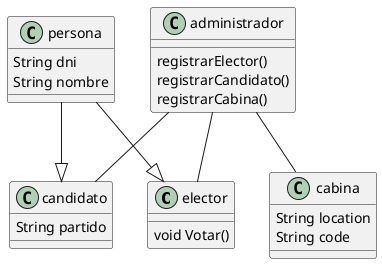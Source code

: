 @startuml

    class elector{
        void Votar()
    }

    class candidato{
        String partido
    }

    class cabina{
        String location
        String code
    }

    class administrador{
        registrarElector()
        registrarCandidato()
        registrarCabina()
    }

    class persona{
        String dni
        String nombre
    }

persona --|> candidato
persona --|> elector
administrador -- elector
administrador -- candidato
administrador -- cabina

@enduml
